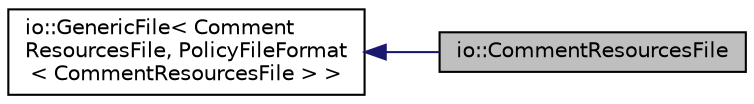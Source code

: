 digraph "io::CommentResourcesFile"
{
 // LATEX_PDF_SIZE
  edge [fontname="Helvetica",fontsize="10",labelfontname="Helvetica",labelfontsize="10"];
  node [fontname="Helvetica",fontsize="10",shape=record];
  rankdir="LR";
  Node1 [label="io::CommentResourcesFile",height=0.2,width=0.4,color="black", fillcolor="grey75", style="filled", fontcolor="black",tooltip="The CommentResourcesFile class represents a list of comment translations."];
  Node2 -> Node1 [dir="back",color="midnightblue",fontsize="10",style="solid",fontname="Helvetica"];
  Node2 [label="io::GenericFile\< Comment\lResourcesFile, PolicyFileFormat\l\< CommentResourcesFile \> \>",height=0.2,width=0.4,color="black", fillcolor="white", style="filled",URL="$classio_1_1_generic_file.html",tooltip=" "];
}
